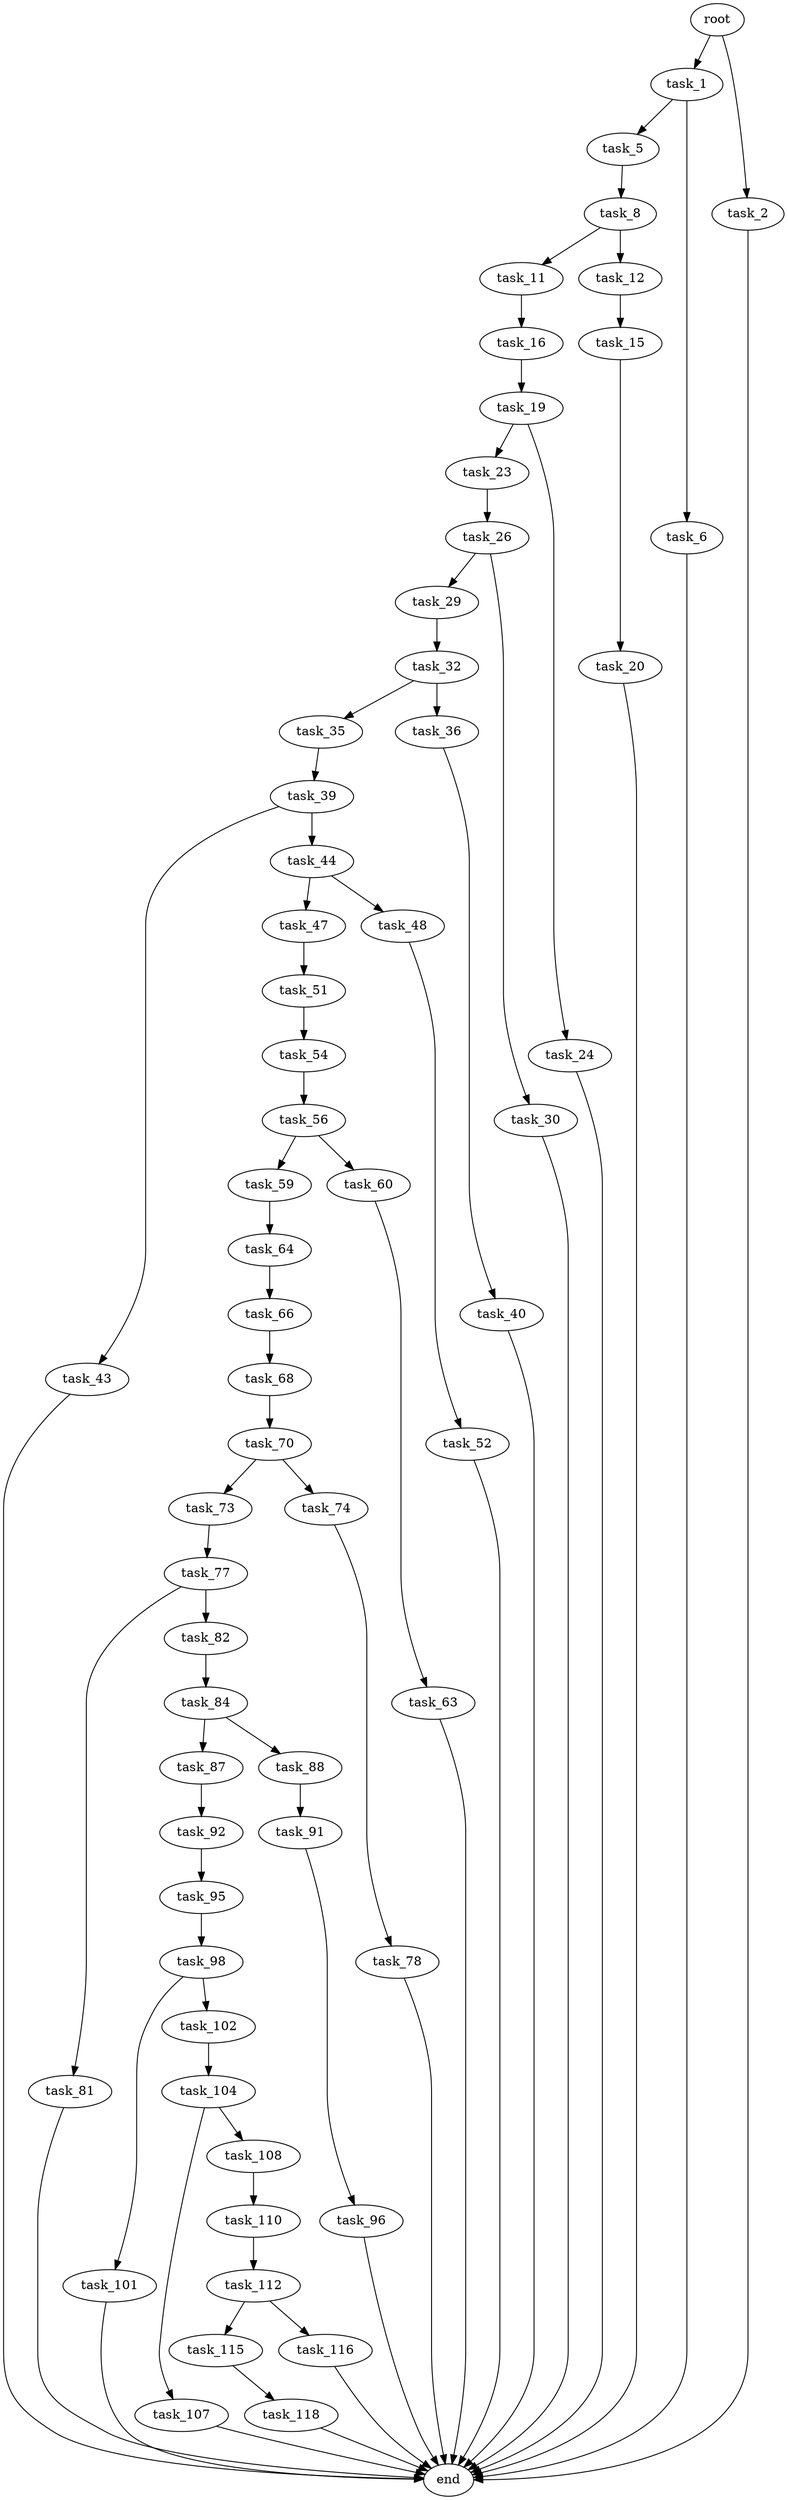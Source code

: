 digraph G {
  root [size="0.000000"];
  task_1 [size="470102859236.000000"];
  task_2 [size="27470653837.000000"];
  task_5 [size="5194145945.000000"];
  task_6 [size="549755813888.000000"];
  task_8 [size="734673187308.000000"];
  task_11 [size="3215558471.000000"];
  task_12 [size="625876080.000000"];
  task_15 [size="45455882465.000000"];
  task_16 [size="65635806430.000000"];
  task_19 [size="10908444849.000000"];
  task_20 [size="15315826827.000000"];
  task_23 [size="341991902072.000000"];
  task_24 [size="219795196323.000000"];
  task_26 [size="24809891451.000000"];
  task_29 [size="782757789696.000000"];
  task_30 [size="959990315.000000"];
  task_32 [size="20011904735.000000"];
  task_35 [size="11498056524.000000"];
  task_36 [size="146888955163.000000"];
  task_39 [size="14469895531.000000"];
  task_40 [size="368293445632.000000"];
  task_43 [size="3186367537.000000"];
  task_44 [size="455032975650.000000"];
  task_47 [size="134217728000.000000"];
  task_48 [size="68719476736.000000"];
  task_51 [size="134217728000.000000"];
  task_52 [size="7939293141.000000"];
  task_54 [size="8589934592.000000"];
  task_56 [size="68719476736.000000"];
  task_59 [size="51487356240.000000"];
  task_60 [size="477633470536.000000"];
  task_63 [size="13034047693.000000"];
  task_64 [size="201048220322.000000"];
  task_66 [size="14150874376.000000"];
  task_68 [size="549755813888.000000"];
  task_70 [size="4600127052.000000"];
  task_73 [size="68719476736.000000"];
  task_74 [size="44009839253.000000"];
  task_77 [size="421435335874.000000"];
  task_78 [size="22665846921.000000"];
  task_81 [size="37164973132.000000"];
  task_82 [size="391529206621.000000"];
  task_84 [size="28641556183.000000"];
  task_87 [size="549755813888.000000"];
  task_88 [size="6479773735.000000"];
  task_91 [size="139943287996.000000"];
  task_92 [size="549755813888.000000"];
  task_95 [size="315241215472.000000"];
  task_96 [size="31830557497.000000"];
  task_98 [size="1997265139.000000"];
  task_101 [size="93111658041.000000"];
  task_102 [size="6813781042.000000"];
  task_104 [size="1830533526.000000"];
  task_107 [size="131460445651.000000"];
  task_108 [size="2519726599.000000"];
  task_110 [size="375214181575.000000"];
  task_112 [size="12753873251.000000"];
  task_115 [size="782757789696.000000"];
  task_116 [size="231928233984.000000"];
  task_118 [size="782757789696.000000"];
  end [size="0.000000"];

  root -> task_1 [size="1.000000"];
  root -> task_2 [size="1.000000"];
  task_1 -> task_5 [size="679477248.000000"];
  task_1 -> task_6 [size="679477248.000000"];
  task_2 -> end [size="1.000000"];
  task_5 -> task_8 [size="134217728.000000"];
  task_6 -> end [size="1.000000"];
  task_8 -> task_11 [size="536870912.000000"];
  task_8 -> task_12 [size="536870912.000000"];
  task_11 -> task_16 [size="75497472.000000"];
  task_12 -> task_15 [size="75497472.000000"];
  task_15 -> task_20 [size="838860800.000000"];
  task_16 -> task_19 [size="134217728.000000"];
  task_19 -> task_23 [size="411041792.000000"];
  task_19 -> task_24 [size="411041792.000000"];
  task_20 -> end [size="1.000000"];
  task_23 -> task_26 [size="679477248.000000"];
  task_24 -> end [size="1.000000"];
  task_26 -> task_29 [size="33554432.000000"];
  task_26 -> task_30 [size="33554432.000000"];
  task_29 -> task_32 [size="679477248.000000"];
  task_30 -> end [size="1.000000"];
  task_32 -> task_35 [size="411041792.000000"];
  task_32 -> task_36 [size="411041792.000000"];
  task_35 -> task_39 [size="301989888.000000"];
  task_36 -> task_40 [size="209715200.000000"];
  task_39 -> task_43 [size="411041792.000000"];
  task_39 -> task_44 [size="411041792.000000"];
  task_40 -> end [size="1.000000"];
  task_43 -> end [size="1.000000"];
  task_44 -> task_47 [size="536870912.000000"];
  task_44 -> task_48 [size="536870912.000000"];
  task_47 -> task_51 [size="209715200.000000"];
  task_48 -> task_52 [size="134217728.000000"];
  task_51 -> task_54 [size="209715200.000000"];
  task_52 -> end [size="1.000000"];
  task_54 -> task_56 [size="33554432.000000"];
  task_56 -> task_59 [size="134217728.000000"];
  task_56 -> task_60 [size="134217728.000000"];
  task_59 -> task_64 [size="75497472.000000"];
  task_60 -> task_63 [size="679477248.000000"];
  task_63 -> end [size="1.000000"];
  task_64 -> task_66 [size="209715200.000000"];
  task_66 -> task_68 [size="536870912.000000"];
  task_68 -> task_70 [size="536870912.000000"];
  task_70 -> task_73 [size="75497472.000000"];
  task_70 -> task_74 [size="75497472.000000"];
  task_73 -> task_77 [size="134217728.000000"];
  task_74 -> task_78 [size="33554432.000000"];
  task_77 -> task_81 [size="411041792.000000"];
  task_77 -> task_82 [size="411041792.000000"];
  task_78 -> end [size="1.000000"];
  task_81 -> end [size="1.000000"];
  task_82 -> task_84 [size="536870912.000000"];
  task_84 -> task_87 [size="536870912.000000"];
  task_84 -> task_88 [size="536870912.000000"];
  task_87 -> task_92 [size="536870912.000000"];
  task_88 -> task_91 [size="411041792.000000"];
  task_91 -> task_96 [size="301989888.000000"];
  task_92 -> task_95 [size="536870912.000000"];
  task_95 -> task_98 [size="209715200.000000"];
  task_96 -> end [size="1.000000"];
  task_98 -> task_101 [size="134217728.000000"];
  task_98 -> task_102 [size="134217728.000000"];
  task_101 -> end [size="1.000000"];
  task_102 -> task_104 [size="411041792.000000"];
  task_104 -> task_107 [size="33554432.000000"];
  task_104 -> task_108 [size="33554432.000000"];
  task_107 -> end [size="1.000000"];
  task_108 -> task_110 [size="209715200.000000"];
  task_110 -> task_112 [size="838860800.000000"];
  task_112 -> task_115 [size="411041792.000000"];
  task_112 -> task_116 [size="411041792.000000"];
  task_115 -> task_118 [size="679477248.000000"];
  task_116 -> end [size="1.000000"];
  task_118 -> end [size="1.000000"];
}
